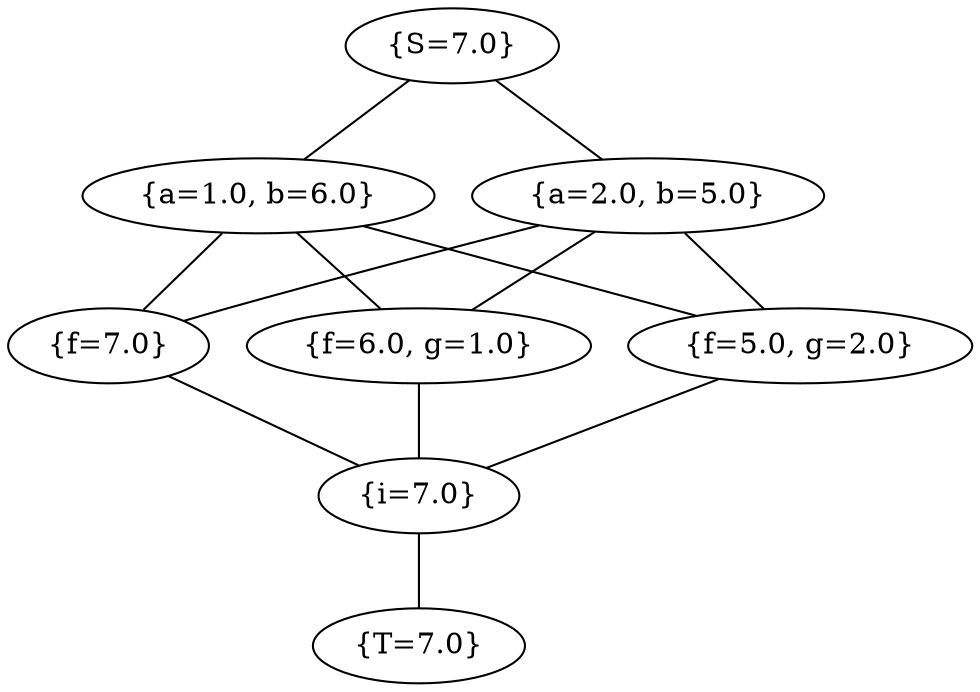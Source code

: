 graph {
	"{S=7.0}" ["ui.label"="{S=7.0}"];
	"{a=1.0, b=6.0}" ["ui.label"="{a=1.0, b=6.0}"];
	"{f=7.0}" ["ui.label"="{f=7.0}"];
	"{i=7.0}" ["ui.label"="{i=7.0}"];
	"{T=7.0}" ["ui.label"="{T=7.0}"];
	"{a=2.0, b=5.0}" ["ui.label"="{a=2.0, b=5.0}"];
	"{f=6.0, g=1.0}" ["ui.label"="{f=6.0, g=1.0}"];
	"{f=5.0, g=2.0}" ["ui.label"="{f=5.0, g=2.0}"];
	"{S=7.0}" -- "{a=1.0, b=6.0}" ;
	"{a=1.0, b=6.0}" -- "{f=7.0}" ;
	"{f=7.0}" -- "{i=7.0}" ;
	"{i=7.0}" -- "{T=7.0}" ;
	"{S=7.0}" -- "{a=2.0, b=5.0}" ;
	"{a=2.0, b=5.0}" -- "{f=7.0}" ;
	"{a=1.0, b=6.0}" -- "{f=6.0, g=1.0}" ;
	"{f=6.0, g=1.0}" -- "{i=7.0}" ;
	"{a=2.0, b=5.0}" -- "{f=6.0, g=1.0}" ;
	"{a=1.0, b=6.0}" -- "{f=5.0, g=2.0}" ;
	"{f=5.0, g=2.0}" -- "{i=7.0}" ;
	"{a=2.0, b=5.0}" -- "{f=5.0, g=2.0}" ;
}
